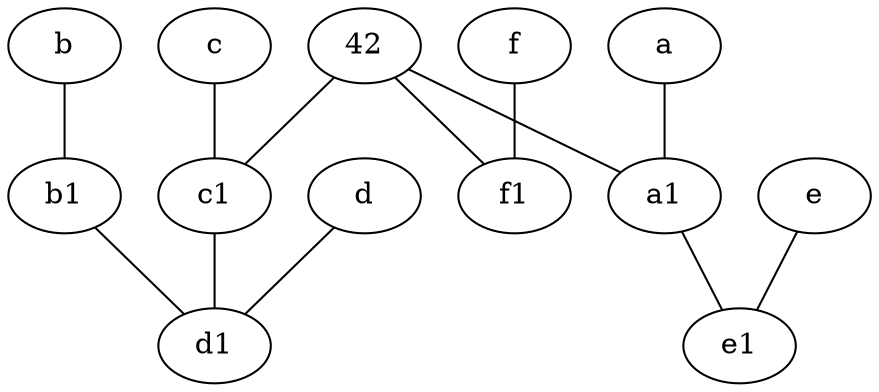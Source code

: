 graph {
	node [labelfontsize=50]
	c1 [labelfontsize=50 pos="4.5,3!"]
	f1 [labelfontsize=50 pos="3,8!"]
	c [labelfontsize=50 pos="4.5,2!"]
	e1 [labelfontsize=50 pos="7,7!"]
	b1 [labelfontsize=50 pos="9,4!"]
	d1 [labelfontsize=50 pos="3,5!"]
	42 [labelfontsize=50]
	a1 [labelfontsize=50 pos="8,3!"]
	a -- a1
	d -- d1
	b -- b1
	42 -- c1
	42 -- f1
	42 -- a1
	f -- f1
	a1 -- e1
	e -- e1
	c1 -- d1
	c -- c1
	b1 -- d1
}
